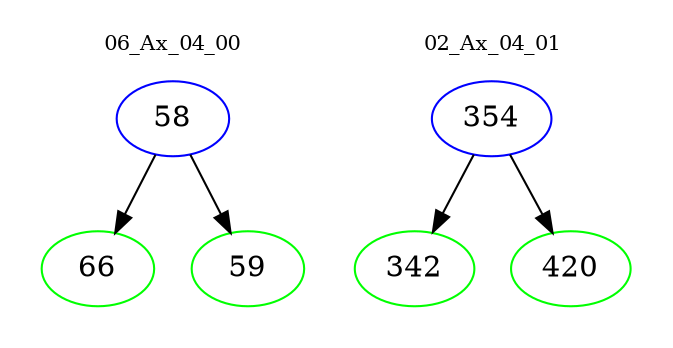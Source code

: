 digraph{
subgraph cluster_0 {
color = white
label = "06_Ax_04_00";
fontsize=10;
T0_58 [label="58", color="blue"]
T0_58 -> T0_66 [color="black"]
T0_66 [label="66", color="green"]
T0_58 -> T0_59 [color="black"]
T0_59 [label="59", color="green"]
}
subgraph cluster_1 {
color = white
label = "02_Ax_04_01";
fontsize=10;
T1_354 [label="354", color="blue"]
T1_354 -> T1_342 [color="black"]
T1_342 [label="342", color="green"]
T1_354 -> T1_420 [color="black"]
T1_420 [label="420", color="green"]
}
}
